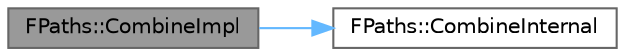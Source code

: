 digraph "FPaths::CombineImpl"
{
 // INTERACTIVE_SVG=YES
 // LATEX_PDF_SIZE
  bgcolor="transparent";
  edge [fontname=Helvetica,fontsize=10,labelfontname=Helvetica,labelfontsize=10];
  node [fontname=Helvetica,fontsize=10,shape=box,height=0.2,width=0.4];
  rankdir="LR";
  Node1 [id="Node000001",label="FPaths::CombineImpl",height=0.2,width=0.4,color="gray40", fillcolor="grey60", style="filled", fontcolor="black",tooltip=" "];
  Node1 -> Node2 [id="edge1_Node000001_Node000002",color="steelblue1",style="solid",tooltip=" "];
  Node2 [id="Node000002",label="FPaths::CombineInternal",height=0.2,width=0.4,color="grey40", fillcolor="white", style="filled",URL="$df/d4c/classFPaths.html#a5975af71c21ed5b3787c172888251764",tooltip=" "];
}
